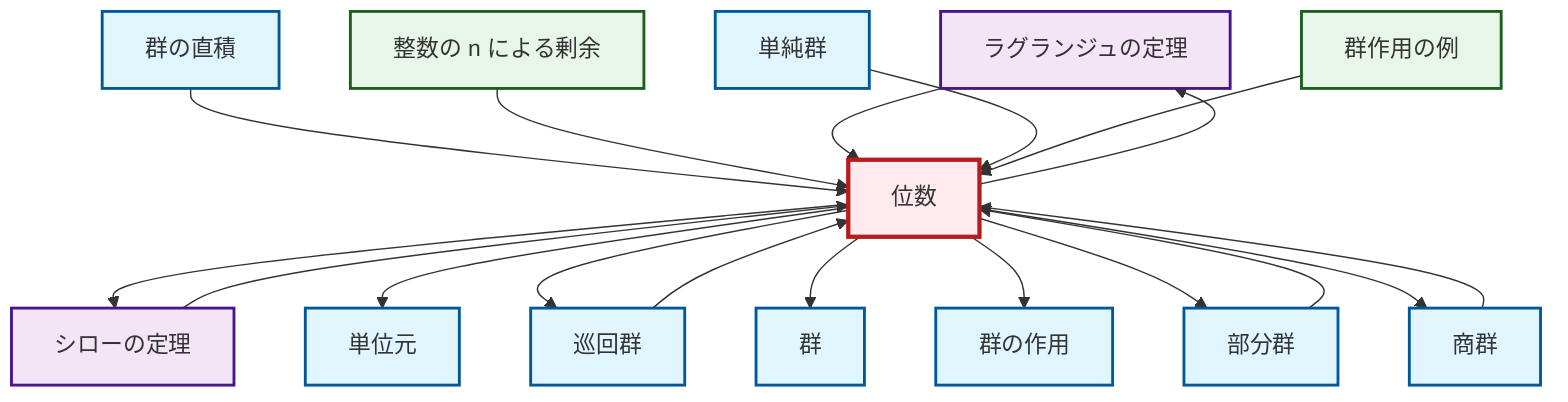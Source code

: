 graph TD
    classDef definition fill:#e1f5fe,stroke:#01579b,stroke-width:2px
    classDef theorem fill:#f3e5f5,stroke:#4a148c,stroke-width:2px
    classDef axiom fill:#fff3e0,stroke:#e65100,stroke-width:2px
    classDef example fill:#e8f5e9,stroke:#1b5e20,stroke-width:2px
    classDef current fill:#ffebee,stroke:#b71c1c,stroke-width:3px
    thm-lagrange["ラグランジュの定理"]:::theorem
    def-cyclic-group["巡回群"]:::definition
    def-group["群"]:::definition
    def-order["位数"]:::definition
    thm-sylow["シローの定理"]:::theorem
    def-quotient-group["商群"]:::definition
    def-simple-group["単純群"]:::definition
    def-group-action["群の作用"]:::definition
    def-identity-element["単位元"]:::definition
    ex-group-action-examples["群作用の例"]:::example
    def-subgroup["部分群"]:::definition
    ex-quotient-integers-mod-n["整数の n による剰余"]:::example
    def-direct-product["群の直積"]:::definition
    def-order --> thm-sylow
    def-order --> def-identity-element
    def-order --> def-cyclic-group
    def-order --> def-group
    def-direct-product --> def-order
    def-cyclic-group --> def-order
    def-quotient-group --> def-order
    def-order --> def-group-action
    ex-quotient-integers-mod-n --> def-order
    def-order --> def-subgroup
    thm-sylow --> def-order
    def-subgroup --> def-order
    def-order --> def-quotient-group
    def-order --> thm-lagrange
    thm-lagrange --> def-order
    def-simple-group --> def-order
    ex-group-action-examples --> def-order
    class def-order current